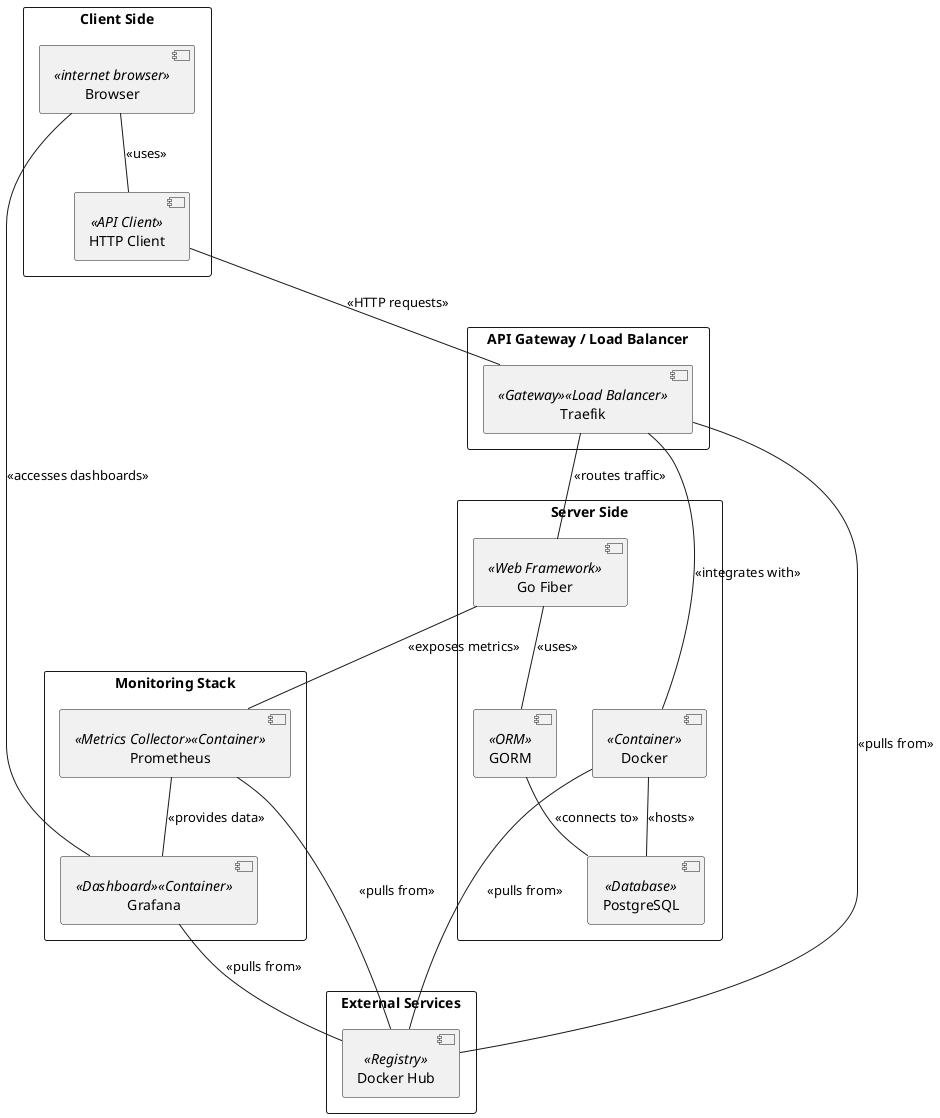 @startuml
skinparam componentStyle uml2

rectangle "Server Side" {
    component "PostgreSQL" <<Database>> as pg
    component "Docker" <<Container>> as docker
    component "Go Fiber" <<Web Framework>> as fiber
    component "GORM" <<ORM>> as orm
}

rectangle "API Gateway / Load Balancer" {
    component "Traefik" <<Gateway>><<Load Balancer>> as traefik
}

rectangle "Client Side" {
    component "Browser" <<internet browser>> as bs
    component "HTTP Client" <<API Client>> as http
}

rectangle "External Services" {
    component "Docker Hub" <<Registry>> as hub
}

rectangle "Monitoring Stack" {
    component "Prometheus" <<Metrics Collector>><<Container>> as prometheus
    component "Grafana" <<Dashboard>><<Container>> as grafana
}

' Server side connections
[docker] -- [pg] : <<hosts>>
[fiber] -- [orm] : <<uses>>
[orm] -- [pg] : <<connects to>>

' Traefik as bridge to server side
[traefik] -- [fiber] : <<routes traffic>>
[traefik] -- [docker] : <<integrates with>>

' Client side connections
[bs] -- [http] : <<uses>>
[http] -- [traefik] : <<HTTP requests>>

' External connections
[docker] -- [hub] : <<pulls from>>
[prometheus] -- [hub] : <<pulls from>>
[grafana] -- [hub] : <<pulls from>>
[traefik] -- [hub] : <<pulls from>>

' Monitoring connections
[fiber] -- [prometheus] : <<exposes metrics>>
[prometheus] -- [grafana] : <<provides data>>
[bs] -- [grafana] : <<accesses dashboards>>

@enduml
